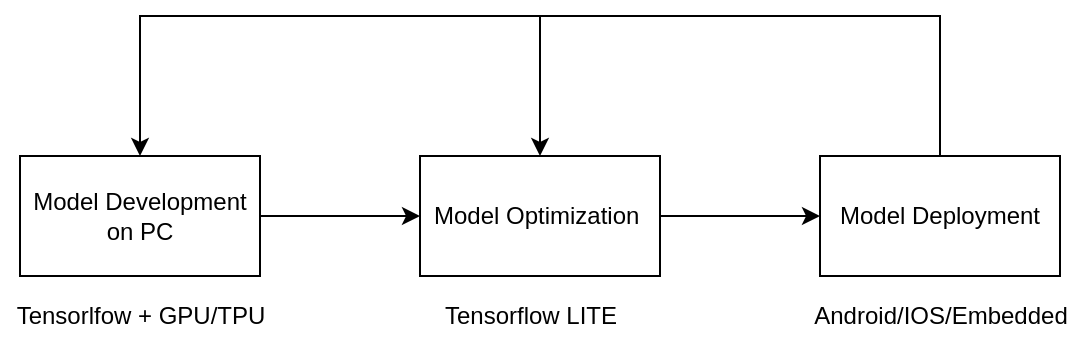 <mxfile version="14.2.9" type="github">
  <diagram id="mCXQ_mmjeto5yuL0Vren" name="Page-1">
    <mxGraphModel dx="949" dy="601" grid="1" gridSize="10" guides="1" tooltips="1" connect="1" arrows="1" fold="1" page="1" pageScale="1" pageWidth="850" pageHeight="1100" math="0" shadow="0">
      <root>
        <mxCell id="0" />
        <mxCell id="1" parent="0" />
        <mxCell id="uPJBNxyowQSizIed1Nad-3" value="" style="edgeStyle=orthogonalEdgeStyle;rounded=0;orthogonalLoop=1;jettySize=auto;html=1;" edge="1" parent="1" source="uPJBNxyowQSizIed1Nad-1" target="uPJBNxyowQSizIed1Nad-2">
          <mxGeometry relative="1" as="geometry" />
        </mxCell>
        <mxCell id="uPJBNxyowQSizIed1Nad-1" value="Model Development on PC" style="rounded=0;whiteSpace=wrap;html=1;" vertex="1" parent="1">
          <mxGeometry x="100" y="190" width="120" height="60" as="geometry" />
        </mxCell>
        <mxCell id="uPJBNxyowQSizIed1Nad-5" value="" style="edgeStyle=orthogonalEdgeStyle;rounded=0;orthogonalLoop=1;jettySize=auto;html=1;" edge="1" parent="1" source="uPJBNxyowQSizIed1Nad-2" target="uPJBNxyowQSizIed1Nad-4">
          <mxGeometry relative="1" as="geometry" />
        </mxCell>
        <mxCell id="uPJBNxyowQSizIed1Nad-2" value="Model Optimization&amp;nbsp;" style="whiteSpace=wrap;html=1;rounded=0;" vertex="1" parent="1">
          <mxGeometry x="300" y="190" width="120" height="60" as="geometry" />
        </mxCell>
        <mxCell id="uPJBNxyowQSizIed1Nad-6" style="edgeStyle=orthogonalEdgeStyle;rounded=0;orthogonalLoop=1;jettySize=auto;html=1;exitX=0.5;exitY=0;exitDx=0;exitDy=0;entryX=0.5;entryY=0;entryDx=0;entryDy=0;" edge="1" parent="1" source="uPJBNxyowQSizIed1Nad-4" target="uPJBNxyowQSizIed1Nad-1">
          <mxGeometry relative="1" as="geometry">
            <Array as="points">
              <mxPoint x="560" y="120" />
              <mxPoint x="160" y="120" />
            </Array>
          </mxGeometry>
        </mxCell>
        <mxCell id="uPJBNxyowQSizIed1Nad-8" style="edgeStyle=orthogonalEdgeStyle;rounded=0;orthogonalLoop=1;jettySize=auto;html=1;exitX=0.5;exitY=0;exitDx=0;exitDy=0;entryX=0.5;entryY=0;entryDx=0;entryDy=0;" edge="1" parent="1" source="uPJBNxyowQSizIed1Nad-4" target="uPJBNxyowQSizIed1Nad-2">
          <mxGeometry relative="1" as="geometry">
            <Array as="points">
              <mxPoint x="560" y="120" />
              <mxPoint x="360" y="120" />
            </Array>
          </mxGeometry>
        </mxCell>
        <mxCell id="uPJBNxyowQSizIed1Nad-4" value="Model Deployment" style="whiteSpace=wrap;html=1;rounded=0;" vertex="1" parent="1">
          <mxGeometry x="500" y="190" width="120" height="60" as="geometry" />
        </mxCell>
        <mxCell id="uPJBNxyowQSizIed1Nad-9" value="Tensorlfow + GPU/TPU" style="text;html=1;align=center;verticalAlign=middle;resizable=0;points=[];autosize=1;" vertex="1" parent="1">
          <mxGeometry x="90" y="260" width="140" height="20" as="geometry" />
        </mxCell>
        <mxCell id="uPJBNxyowQSizIed1Nad-10" value="Tensorflow LITE" style="text;html=1;align=center;verticalAlign=middle;resizable=0;points=[];autosize=1;" vertex="1" parent="1">
          <mxGeometry x="305" y="260" width="100" height="20" as="geometry" />
        </mxCell>
        <mxCell id="uPJBNxyowQSizIed1Nad-11" value="Android/IOS/Embedded" style="text;html=1;align=center;verticalAlign=middle;resizable=0;points=[];autosize=1;" vertex="1" parent="1">
          <mxGeometry x="490" y="260" width="140" height="20" as="geometry" />
        </mxCell>
      </root>
    </mxGraphModel>
  </diagram>
</mxfile>
